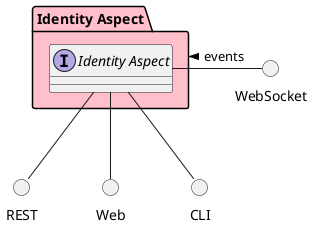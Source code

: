 @startuml


package "Identity Aspect" #pink {

}


package "Identity Aspect" #pink {

    interface "Identity Aspect" as i {
    
    
    }
}

circle REST
circle Web
circle CLI
circle WebSocket

i -down- Web
i -down- CLI
i -down- REST
WebSocket -left- i: events >

package "Identity Aspect" #pink {


}



@enduml
